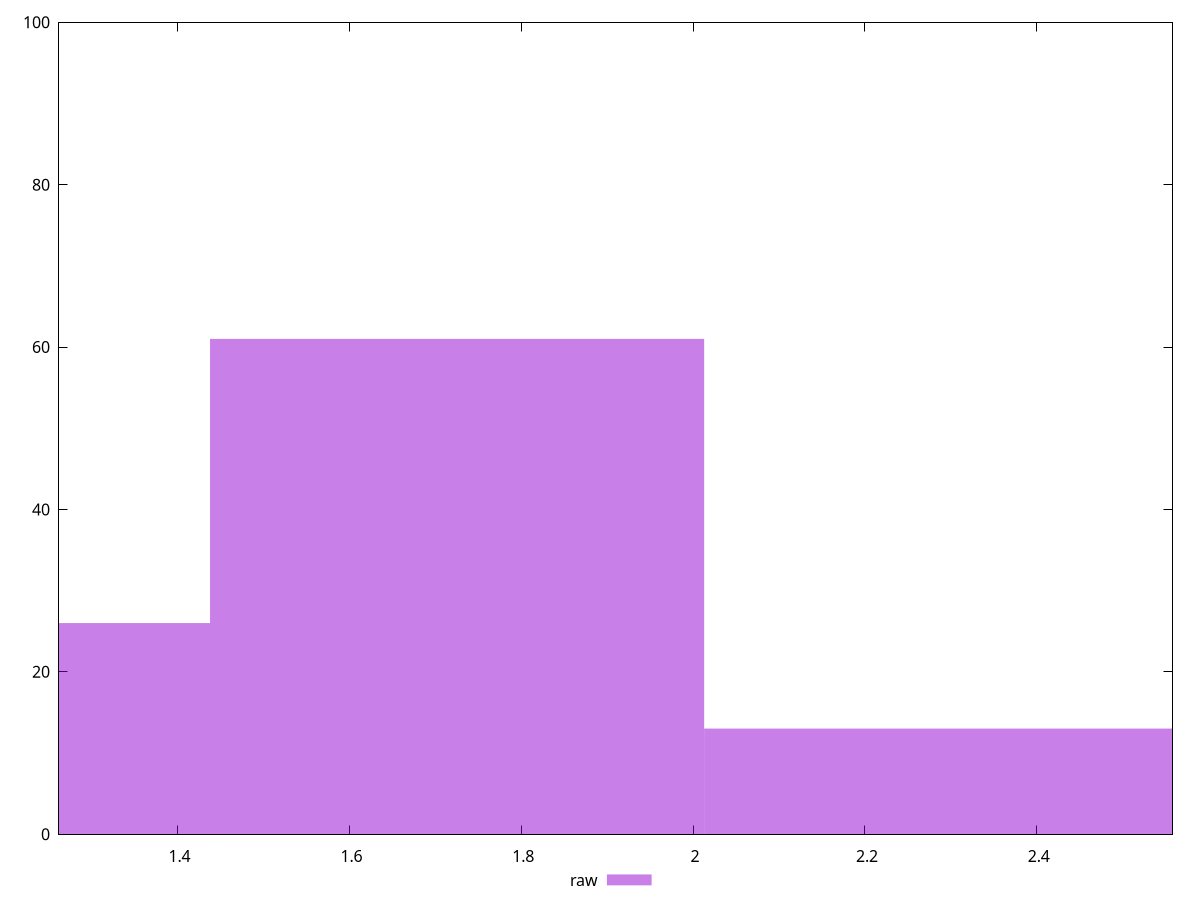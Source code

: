 reset

$raw <<EOF
1.7253335864796049 61
2.3004447819728067 13
1.1502223909864033 26
EOF

set key outside below
set boxwidth 0.5751111954932017
set xrange [1.262:2.558]
set yrange [0:100]
set style fill transparent solid 0.5 noborder
set terminal svg size 640, 490 enhanced background rgb 'white'
set output "report_00007_2020-12-11T15:55:29.892Z/server-response-time/samples/pages+cached+noexternal+nofonts+nosvg+noimg+nocss/raw/histogram.svg"

plot $raw title "raw" with boxes

reset
